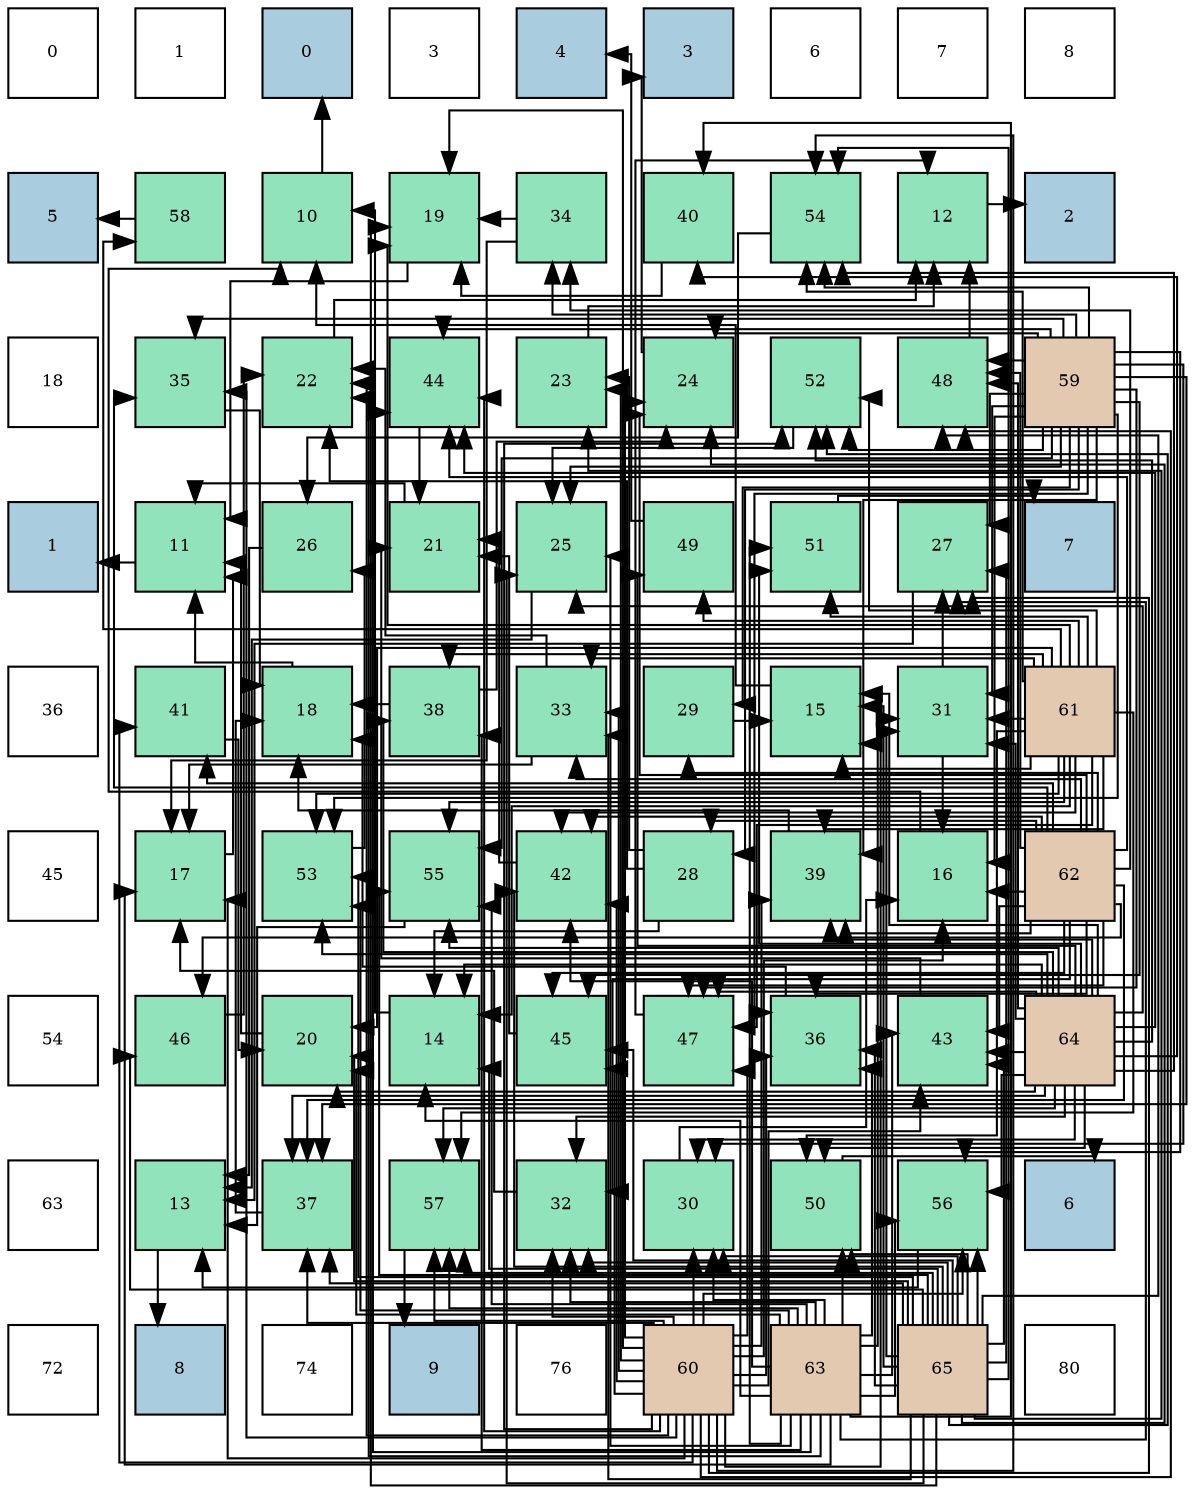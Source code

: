digraph layout{
 rankdir=TB;
 splines=ortho;
 node [style=filled shape=square fixedsize=true width=0.6];
0[label="0", fontsize=8, fillcolor="#ffffff"];
1[label="1", fontsize=8, fillcolor="#ffffff"];
2[label="0", fontsize=8, fillcolor="#a9ccde"];
3[label="3", fontsize=8, fillcolor="#ffffff"];
4[label="4", fontsize=8, fillcolor="#a9ccde"];
5[label="3", fontsize=8, fillcolor="#a9ccde"];
6[label="6", fontsize=8, fillcolor="#ffffff"];
7[label="7", fontsize=8, fillcolor="#ffffff"];
8[label="8", fontsize=8, fillcolor="#ffffff"];
9[label="5", fontsize=8, fillcolor="#a9ccde"];
10[label="58", fontsize=8, fillcolor="#91e3bb"];
11[label="10", fontsize=8, fillcolor="#91e3bb"];
12[label="19", fontsize=8, fillcolor="#91e3bb"];
13[label="34", fontsize=8, fillcolor="#91e3bb"];
14[label="40", fontsize=8, fillcolor="#91e3bb"];
15[label="54", fontsize=8, fillcolor="#91e3bb"];
16[label="12", fontsize=8, fillcolor="#91e3bb"];
17[label="2", fontsize=8, fillcolor="#a9ccde"];
18[label="18", fontsize=8, fillcolor="#ffffff"];
19[label="35", fontsize=8, fillcolor="#91e3bb"];
20[label="22", fontsize=8, fillcolor="#91e3bb"];
21[label="44", fontsize=8, fillcolor="#91e3bb"];
22[label="23", fontsize=8, fillcolor="#91e3bb"];
23[label="24", fontsize=8, fillcolor="#91e3bb"];
24[label="52", fontsize=8, fillcolor="#91e3bb"];
25[label="48", fontsize=8, fillcolor="#91e3bb"];
26[label="59", fontsize=8, fillcolor="#e3c9af"];
27[label="1", fontsize=8, fillcolor="#a9ccde"];
28[label="11", fontsize=8, fillcolor="#91e3bb"];
29[label="26", fontsize=8, fillcolor="#91e3bb"];
30[label="21", fontsize=8, fillcolor="#91e3bb"];
31[label="25", fontsize=8, fillcolor="#91e3bb"];
32[label="49", fontsize=8, fillcolor="#91e3bb"];
33[label="51", fontsize=8, fillcolor="#91e3bb"];
34[label="27", fontsize=8, fillcolor="#91e3bb"];
35[label="7", fontsize=8, fillcolor="#a9ccde"];
36[label="36", fontsize=8, fillcolor="#ffffff"];
37[label="41", fontsize=8, fillcolor="#91e3bb"];
38[label="18", fontsize=8, fillcolor="#91e3bb"];
39[label="38", fontsize=8, fillcolor="#91e3bb"];
40[label="33", fontsize=8, fillcolor="#91e3bb"];
41[label="29", fontsize=8, fillcolor="#91e3bb"];
42[label="15", fontsize=8, fillcolor="#91e3bb"];
43[label="31", fontsize=8, fillcolor="#91e3bb"];
44[label="61", fontsize=8, fillcolor="#e3c9af"];
45[label="45", fontsize=8, fillcolor="#ffffff"];
46[label="17", fontsize=8, fillcolor="#91e3bb"];
47[label="53", fontsize=8, fillcolor="#91e3bb"];
48[label="55", fontsize=8, fillcolor="#91e3bb"];
49[label="42", fontsize=8, fillcolor="#91e3bb"];
50[label="28", fontsize=8, fillcolor="#91e3bb"];
51[label="39", fontsize=8, fillcolor="#91e3bb"];
52[label="16", fontsize=8, fillcolor="#91e3bb"];
53[label="62", fontsize=8, fillcolor="#e3c9af"];
54[label="54", fontsize=8, fillcolor="#ffffff"];
55[label="46", fontsize=8, fillcolor="#91e3bb"];
56[label="20", fontsize=8, fillcolor="#91e3bb"];
57[label="14", fontsize=8, fillcolor="#91e3bb"];
58[label="45", fontsize=8, fillcolor="#91e3bb"];
59[label="47", fontsize=8, fillcolor="#91e3bb"];
60[label="36", fontsize=8, fillcolor="#91e3bb"];
61[label="43", fontsize=8, fillcolor="#91e3bb"];
62[label="64", fontsize=8, fillcolor="#e3c9af"];
63[label="63", fontsize=8, fillcolor="#ffffff"];
64[label="13", fontsize=8, fillcolor="#91e3bb"];
65[label="37", fontsize=8, fillcolor="#91e3bb"];
66[label="57", fontsize=8, fillcolor="#91e3bb"];
67[label="32", fontsize=8, fillcolor="#91e3bb"];
68[label="30", fontsize=8, fillcolor="#91e3bb"];
69[label="50", fontsize=8, fillcolor="#91e3bb"];
70[label="56", fontsize=8, fillcolor="#91e3bb"];
71[label="6", fontsize=8, fillcolor="#a9ccde"];
72[label="72", fontsize=8, fillcolor="#ffffff"];
73[label="8", fontsize=8, fillcolor="#a9ccde"];
74[label="74", fontsize=8, fillcolor="#ffffff"];
75[label="9", fontsize=8, fillcolor="#a9ccde"];
76[label="76", fontsize=8, fillcolor="#ffffff"];
77[label="60", fontsize=8, fillcolor="#e3c9af"];
78[label="63", fontsize=8, fillcolor="#e3c9af"];
79[label="65", fontsize=8, fillcolor="#e3c9af"];
80[label="80", fontsize=8, fillcolor="#ffffff"];
edge [constraint=false, style=vis];11 -> 2;
28 -> 27;
16 -> 17;
64 -> 73;
57 -> 11;
42 -> 11;
52 -> 11;
46 -> 28;
38 -> 28;
12 -> 28;
56 -> 28;
30 -> 28;
20 -> 16;
22 -> 16;
23 -> 5;
31 -> 64;
29 -> 64;
34 -> 64;
50 -> 57;
50 -> 20;
50 -> 22;
41 -> 42;
68 -> 52;
43 -> 52;
43 -> 34;
67 -> 46;
40 -> 46;
40 -> 20;
13 -> 46;
13 -> 12;
19 -> 38;
60 -> 38;
65 -> 38;
39 -> 38;
39 -> 23;
51 -> 38;
14 -> 12;
37 -> 56;
49 -> 30;
61 -> 30;
21 -> 30;
58 -> 30;
55 -> 20;
59 -> 16;
25 -> 16;
32 -> 4;
69 -> 71;
33 -> 35;
24 -> 31;
47 -> 29;
15 -> 29;
48 -> 64;
70 -> 64;
66 -> 75;
10 -> 9;
26 -> 52;
26 -> 23;
26 -> 31;
26 -> 34;
26 -> 50;
26 -> 41;
26 -> 68;
26 -> 43;
26 -> 13;
26 -> 19;
26 -> 60;
26 -> 65;
26 -> 51;
26 -> 21;
26 -> 58;
26 -> 59;
26 -> 25;
26 -> 24;
26 -> 47;
26 -> 15;
26 -> 48;
26 -> 70;
77 -> 52;
77 -> 46;
77 -> 12;
77 -> 20;
77 -> 22;
77 -> 23;
77 -> 34;
77 -> 68;
77 -> 43;
77 -> 67;
77 -> 40;
77 -> 19;
77 -> 60;
77 -> 65;
77 -> 51;
77 -> 37;
77 -> 49;
77 -> 61;
77 -> 21;
77 -> 58;
77 -> 59;
77 -> 25;
77 -> 24;
77 -> 15;
77 -> 70;
77 -> 66;
44 -> 57;
44 -> 42;
44 -> 12;
44 -> 56;
44 -> 43;
44 -> 40;
44 -> 39;
44 -> 51;
44 -> 49;
44 -> 59;
44 -> 32;
44 -> 69;
44 -> 33;
44 -> 24;
44 -> 47;
44 -> 15;
44 -> 48;
44 -> 66;
44 -> 10;
53 -> 52;
53 -> 23;
53 -> 50;
53 -> 41;
53 -> 67;
53 -> 40;
53 -> 13;
53 -> 19;
53 -> 60;
53 -> 65;
53 -> 51;
53 -> 37;
53 -> 49;
53 -> 61;
53 -> 21;
53 -> 58;
53 -> 55;
53 -> 59;
53 -> 25;
78 -> 57;
78 -> 42;
78 -> 46;
78 -> 56;
78 -> 20;
78 -> 31;
78 -> 34;
78 -> 68;
78 -> 67;
78 -> 60;
78 -> 39;
78 -> 14;
78 -> 49;
78 -> 61;
78 -> 21;
78 -> 69;
78 -> 33;
78 -> 47;
78 -> 48;
78 -> 70;
78 -> 66;
62 -> 57;
62 -> 42;
62 -> 56;
62 -> 31;
62 -> 68;
62 -> 43;
62 -> 67;
62 -> 65;
62 -> 39;
62 -> 51;
62 -> 14;
62 -> 61;
62 -> 21;
62 -> 59;
62 -> 25;
62 -> 32;
62 -> 69;
62 -> 33;
62 -> 24;
62 -> 47;
62 -> 15;
62 -> 48;
62 -> 70;
62 -> 66;
79 -> 57;
79 -> 42;
79 -> 12;
79 -> 56;
79 -> 22;
79 -> 23;
79 -> 31;
79 -> 34;
79 -> 68;
79 -> 43;
79 -> 67;
79 -> 40;
79 -> 60;
79 -> 65;
79 -> 49;
79 -> 61;
79 -> 58;
79 -> 55;
79 -> 25;
79 -> 69;
79 -> 24;
79 -> 47;
79 -> 15;
79 -> 48;
79 -> 70;
79 -> 66;
edge [constraint=true, style=invis];
0 -> 9 -> 18 -> 27 -> 36 -> 45 -> 54 -> 63 -> 72;
1 -> 10 -> 19 -> 28 -> 37 -> 46 -> 55 -> 64 -> 73;
2 -> 11 -> 20 -> 29 -> 38 -> 47 -> 56 -> 65 -> 74;
3 -> 12 -> 21 -> 30 -> 39 -> 48 -> 57 -> 66 -> 75;
4 -> 13 -> 22 -> 31 -> 40 -> 49 -> 58 -> 67 -> 76;
5 -> 14 -> 23 -> 32 -> 41 -> 50 -> 59 -> 68 -> 77;
6 -> 15 -> 24 -> 33 -> 42 -> 51 -> 60 -> 69 -> 78;
7 -> 16 -> 25 -> 34 -> 43 -> 52 -> 61 -> 70 -> 79;
8 -> 17 -> 26 -> 35 -> 44 -> 53 -> 62 -> 71 -> 80;
rank = same {0 -> 1 -> 2 -> 3 -> 4 -> 5 -> 6 -> 7 -> 8};
rank = same {9 -> 10 -> 11 -> 12 -> 13 -> 14 -> 15 -> 16 -> 17};
rank = same {18 -> 19 -> 20 -> 21 -> 22 -> 23 -> 24 -> 25 -> 26};
rank = same {27 -> 28 -> 29 -> 30 -> 31 -> 32 -> 33 -> 34 -> 35};
rank = same {36 -> 37 -> 38 -> 39 -> 40 -> 41 -> 42 -> 43 -> 44};
rank = same {45 -> 46 -> 47 -> 48 -> 49 -> 50 -> 51 -> 52 -> 53};
rank = same {54 -> 55 -> 56 -> 57 -> 58 -> 59 -> 60 -> 61 -> 62};
rank = same {63 -> 64 -> 65 -> 66 -> 67 -> 68 -> 69 -> 70 -> 71};
rank = same {72 -> 73 -> 74 -> 75 -> 76 -> 77 -> 78 -> 79 -> 80};
}